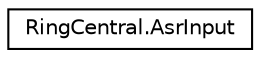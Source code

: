 digraph "Graphical Class Hierarchy"
{
 // LATEX_PDF_SIZE
  edge [fontname="Helvetica",fontsize="10",labelfontname="Helvetica",labelfontsize="10"];
  node [fontname="Helvetica",fontsize="10",shape=record];
  rankdir="LR";
  Node0 [label="RingCentral.AsrInput",height=0.2,width=0.4,color="black", fillcolor="white", style="filled",URL="$classRingCentral_1_1AsrInput.html",tooltip=" "];
}
